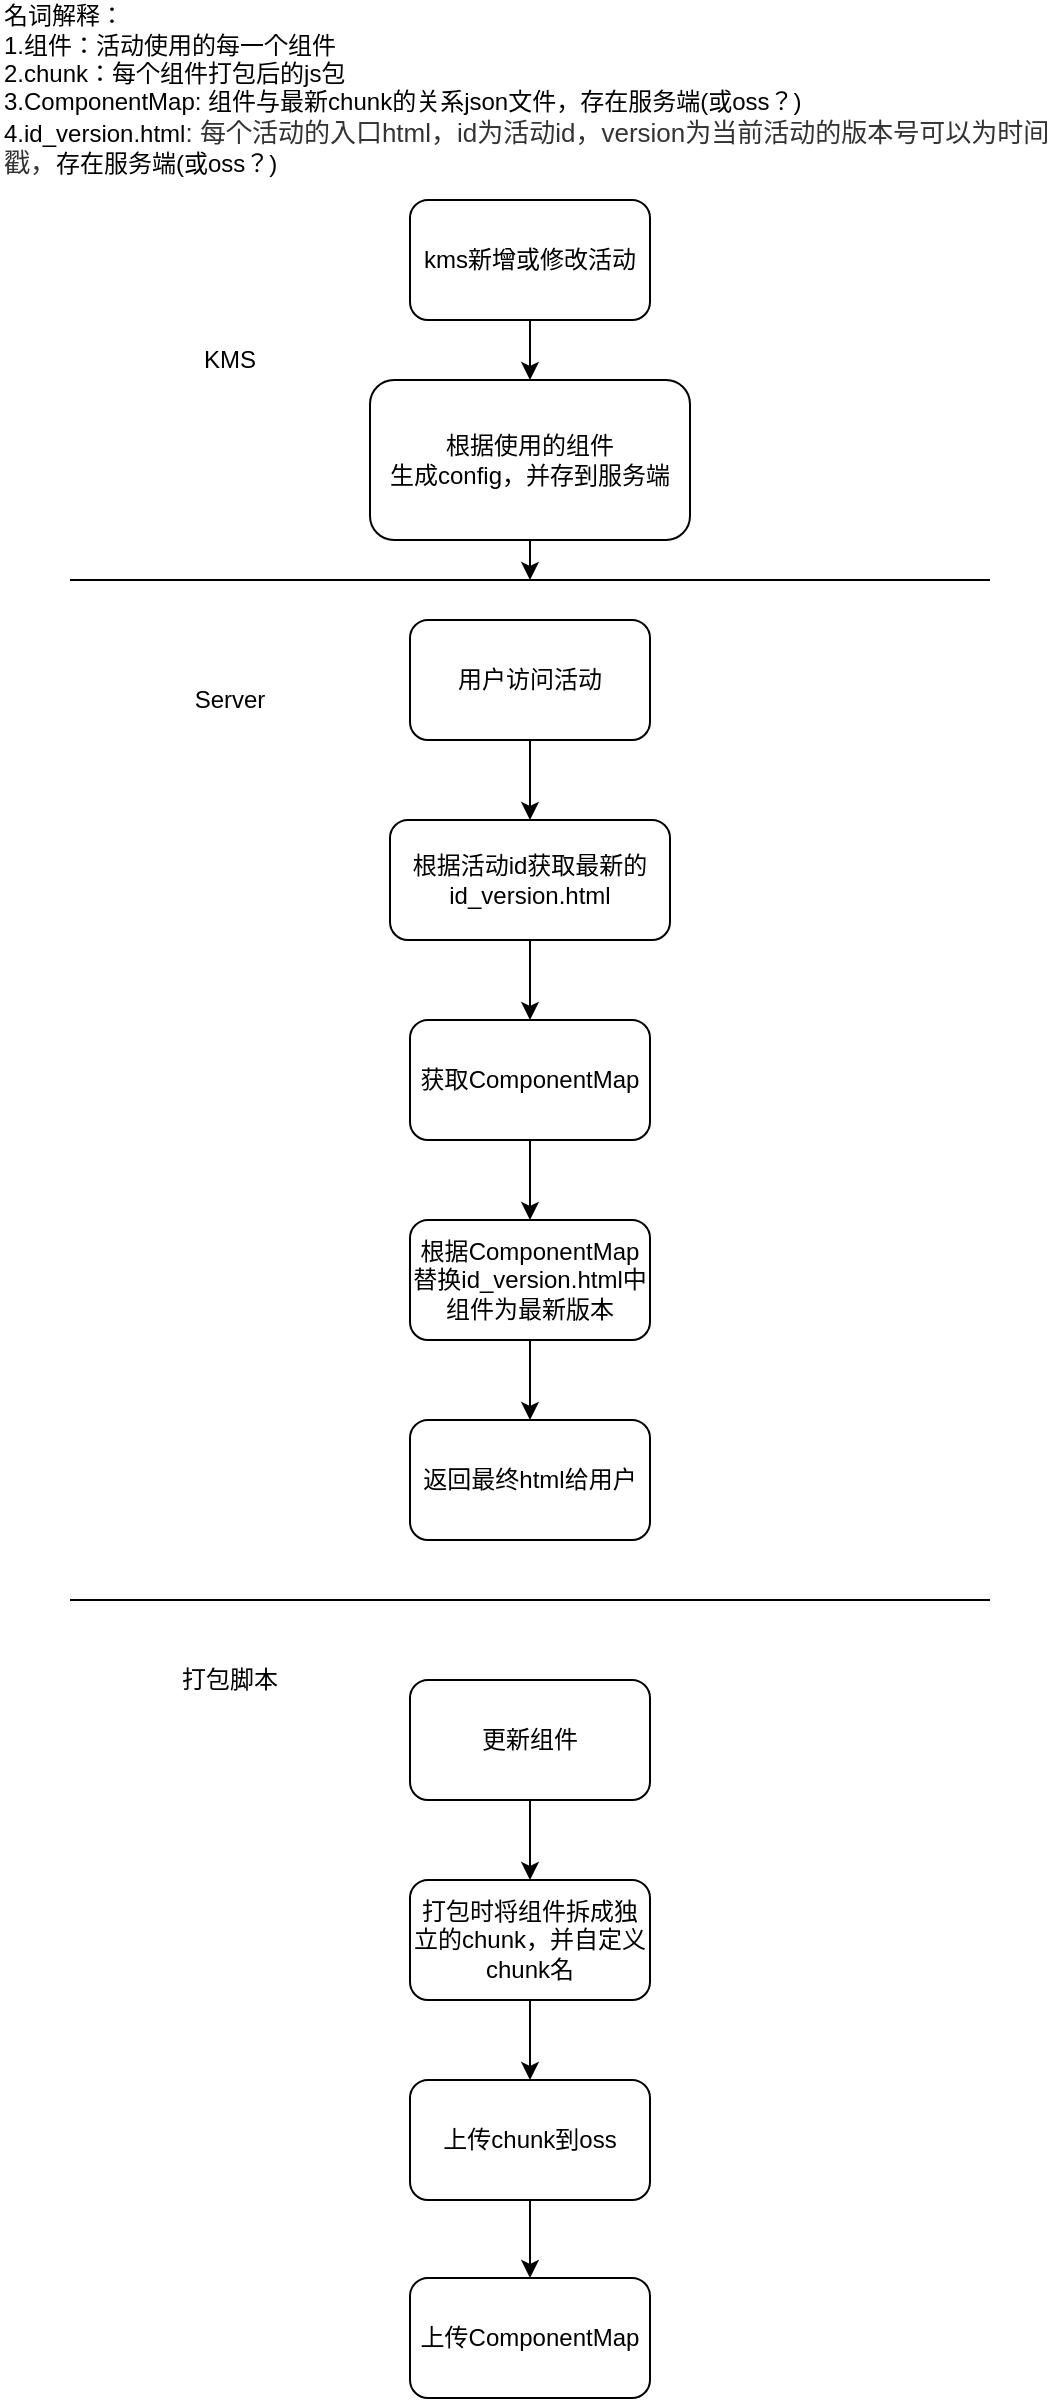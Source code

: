 <mxfile version="14.1.1" type="github">
  <diagram id="Gp_EaB6_PZH0gp3SlLvs" name="Page-1">
    <mxGraphModel dx="967" dy="770" grid="1" gridSize="10" guides="1" tooltips="1" connect="1" arrows="1" fold="1" page="1" pageScale="1" pageWidth="827" pageHeight="1169" math="0" shadow="0">
      <root>
        <mxCell id="0" />
        <mxCell id="1" parent="0" />
        <mxCell id="z8YunSZ-U5_ePwNcyrDc-4" value="" style="edgeStyle=orthogonalEdgeStyle;rounded=0;orthogonalLoop=1;jettySize=auto;html=1;" parent="1" source="z8YunSZ-U5_ePwNcyrDc-1" target="z8YunSZ-U5_ePwNcyrDc-2" edge="1">
          <mxGeometry relative="1" as="geometry" />
        </mxCell>
        <mxCell id="z8YunSZ-U5_ePwNcyrDc-1" value="kms新增或修改活动" style="rounded=1;whiteSpace=wrap;html=1;" parent="1" vertex="1">
          <mxGeometry x="260" y="100" width="120" height="60" as="geometry" />
        </mxCell>
        <mxCell id="z8YunSZ-U5_ePwNcyrDc-5" value="" style="edgeStyle=orthogonalEdgeStyle;rounded=0;orthogonalLoop=1;jettySize=auto;html=1;" parent="1" source="z8YunSZ-U5_ePwNcyrDc-2" edge="1">
          <mxGeometry relative="1" as="geometry">
            <mxPoint x="320" y="290" as="targetPoint" />
          </mxGeometry>
        </mxCell>
        <mxCell id="z8YunSZ-U5_ePwNcyrDc-2" value="根据使用的&lt;span style=&quot;text-align: left&quot;&gt;组件&lt;/span&gt;&lt;br&gt;&lt;div style=&quot;text-align: left&quot;&gt;&lt;span&gt;生成config，&lt;/span&gt;&lt;span&gt;并存到服务端&lt;/span&gt;&lt;/div&gt;" style="rounded=1;whiteSpace=wrap;html=1;" parent="1" vertex="1">
          <mxGeometry x="240" y="190" width="160" height="80" as="geometry" />
        </mxCell>
        <mxCell id="z8YunSZ-U5_ePwNcyrDc-7" value="" style="endArrow=none;html=1;" parent="1" edge="1">
          <mxGeometry width="50" height="50" relative="1" as="geometry">
            <mxPoint x="90" y="290" as="sourcePoint" />
            <mxPoint x="550" y="290" as="targetPoint" />
          </mxGeometry>
        </mxCell>
        <mxCell id="z8YunSZ-U5_ePwNcyrDc-8" value="KMS" style="text;html=1;strokeColor=none;fillColor=none;align=center;verticalAlign=middle;whiteSpace=wrap;rounded=0;" parent="1" vertex="1">
          <mxGeometry x="150" y="170" width="40" height="20" as="geometry" />
        </mxCell>
        <mxCell id="z8YunSZ-U5_ePwNcyrDc-9" value="Server" style="text;html=1;strokeColor=none;fillColor=none;align=center;verticalAlign=middle;whiteSpace=wrap;rounded=0;" parent="1" vertex="1">
          <mxGeometry x="150" y="340" width="40" height="20" as="geometry" />
        </mxCell>
        <mxCell id="z8YunSZ-U5_ePwNcyrDc-24" value="" style="edgeStyle=orthogonalEdgeStyle;rounded=0;orthogonalLoop=1;jettySize=auto;html=1;" parent="1" source="z8YunSZ-U5_ePwNcyrDc-10" target="z8YunSZ-U5_ePwNcyrDc-23" edge="1">
          <mxGeometry relative="1" as="geometry" />
        </mxCell>
        <mxCell id="z8YunSZ-U5_ePwNcyrDc-10" value="根据活动id获取最新的&lt;span style=&quot;text-align: left&quot;&gt;id_version.html&lt;/span&gt;" style="rounded=1;whiteSpace=wrap;html=1;fillColor=#FFFFFFFF;" parent="1" vertex="1">
          <mxGeometry x="250" y="410" width="140" height="60" as="geometry" />
        </mxCell>
        <mxCell id="g0dTSssyI51B3dvX1-tZ-2" value="" style="edgeStyle=orthogonalEdgeStyle;rounded=0;orthogonalLoop=1;jettySize=auto;html=1;" parent="1" source="z8YunSZ-U5_ePwNcyrDc-14" target="z8YunSZ-U5_ePwNcyrDc-15" edge="1">
          <mxGeometry relative="1" as="geometry" />
        </mxCell>
        <mxCell id="z8YunSZ-U5_ePwNcyrDc-14" value="打包时将组件拆成独立的chunk，并自定义chunk名" style="rounded=1;whiteSpace=wrap;html=1;fillColor=#FFFFFFFF;" parent="1" vertex="1">
          <mxGeometry x="260" y="940" width="120" height="60" as="geometry" />
        </mxCell>
        <mxCell id="g0dTSssyI51B3dvX1-tZ-4" value="" style="edgeStyle=orthogonalEdgeStyle;rounded=0;orthogonalLoop=1;jettySize=auto;html=1;" parent="1" source="z8YunSZ-U5_ePwNcyrDc-15" target="g0dTSssyI51B3dvX1-tZ-3" edge="1">
          <mxGeometry relative="1" as="geometry" />
        </mxCell>
        <mxCell id="z8YunSZ-U5_ePwNcyrDc-15" value="上传chunk到oss" style="rounded=1;whiteSpace=wrap;html=1;fillColor=#FFFFFFFF;" parent="1" vertex="1">
          <mxGeometry x="260" y="1040" width="120" height="60" as="geometry" />
        </mxCell>
        <mxCell id="g0dTSssyI51B3dvX1-tZ-1" value="" style="edgeStyle=orthogonalEdgeStyle;rounded=0;orthogonalLoop=1;jettySize=auto;html=1;" parent="1" source="z8YunSZ-U5_ePwNcyrDc-16" target="z8YunSZ-U5_ePwNcyrDc-14" edge="1">
          <mxGeometry relative="1" as="geometry" />
        </mxCell>
        <mxCell id="z8YunSZ-U5_ePwNcyrDc-16" value="更新组件" style="rounded=1;whiteSpace=wrap;html=1;fillColor=#FFFFFFFF;" parent="1" vertex="1">
          <mxGeometry x="260" y="840" width="120" height="60" as="geometry" />
        </mxCell>
        <mxCell id="z8YunSZ-U5_ePwNcyrDc-17" value="名词解释：&lt;br&gt;1.组件：活动使用的每一个组件&lt;br&gt;2.chunk：每个组件打包后的js包&lt;br&gt;3.ComponentMap: 组件与最新chunk的关系json文件，存在服务端(或oss？)&lt;br&gt;4.id_version.html&lt;span style=&quot;color: rgb(51 , 51 , 51) ; font-family: &amp;#34;arial&amp;#34; , sans-serif ; font-size: 13px ; background-color: rgb(255 , 255 , 255)&quot;&gt;: 每个活动的入口html，id为活动id，version为当前活动的版本号可以为时间戳，&lt;/span&gt;存在服务端(或oss？)" style="text;html=1;strokeColor=none;fillColor=none;align=left;verticalAlign=middle;whiteSpace=wrap;rounded=0;" parent="1" vertex="1">
          <mxGeometry x="55" width="530" height="90" as="geometry" />
        </mxCell>
        <mxCell id="z8YunSZ-U5_ePwNcyrDc-22" value="" style="edgeStyle=orthogonalEdgeStyle;rounded=0;orthogonalLoop=1;jettySize=auto;html=1;" parent="1" source="z8YunSZ-U5_ePwNcyrDc-21" target="z8YunSZ-U5_ePwNcyrDc-10" edge="1">
          <mxGeometry relative="1" as="geometry" />
        </mxCell>
        <mxCell id="z8YunSZ-U5_ePwNcyrDc-21" value="用户访问活动" style="rounded=1;whiteSpace=wrap;html=1;fillColor=#FFFFFFFF;align=center;" parent="1" vertex="1">
          <mxGeometry x="260" y="310" width="120" height="60" as="geometry" />
        </mxCell>
        <mxCell id="z8YunSZ-U5_ePwNcyrDc-26" value="" style="edgeStyle=orthogonalEdgeStyle;rounded=0;orthogonalLoop=1;jettySize=auto;html=1;" parent="1" source="z8YunSZ-U5_ePwNcyrDc-23" target="z8YunSZ-U5_ePwNcyrDc-25" edge="1">
          <mxGeometry relative="1" as="geometry" />
        </mxCell>
        <mxCell id="z8YunSZ-U5_ePwNcyrDc-23" value="获取&lt;span style=&quot;text-align: left&quot;&gt;ComponentMap&lt;/span&gt;" style="rounded=1;whiteSpace=wrap;html=1;fillColor=#FFFFFFFF;align=center;" parent="1" vertex="1">
          <mxGeometry x="260" y="510" width="120" height="60" as="geometry" />
        </mxCell>
        <mxCell id="z8YunSZ-U5_ePwNcyrDc-28" value="" style="edgeStyle=orthogonalEdgeStyle;rounded=0;orthogonalLoop=1;jettySize=auto;html=1;" parent="1" source="z8YunSZ-U5_ePwNcyrDc-25" target="z8YunSZ-U5_ePwNcyrDc-27" edge="1">
          <mxGeometry relative="1" as="geometry" />
        </mxCell>
        <mxCell id="z8YunSZ-U5_ePwNcyrDc-25" value="根据&lt;span style=&quot;text-align: left&quot;&gt;ComponentMap&lt;/span&gt;&lt;br&gt;替换&lt;span style=&quot;text-align: left&quot;&gt;id_version.html中组件为最新版本&lt;/span&gt;" style="rounded=1;whiteSpace=wrap;html=1;fillColor=#FFFFFFFF;align=center;" parent="1" vertex="1">
          <mxGeometry x="260" y="610" width="120" height="60" as="geometry" />
        </mxCell>
        <mxCell id="z8YunSZ-U5_ePwNcyrDc-27" value="返回最终html给用户" style="rounded=1;whiteSpace=wrap;html=1;fillColor=#FFFFFFFF;align=center;" parent="1" vertex="1">
          <mxGeometry x="260" y="710" width="120" height="60" as="geometry" />
        </mxCell>
        <mxCell id="g0dTSssyI51B3dvX1-tZ-3" value="&lt;div style=&quot;text-align: center&quot;&gt;&lt;span style=&quot;text-align: left&quot;&gt;上传ComponentMap&lt;/span&gt;&lt;/div&gt;" style="rounded=1;whiteSpace=wrap;html=1;" parent="1" vertex="1">
          <mxGeometry x="260" y="1139" width="120" height="60" as="geometry" />
        </mxCell>
        <mxCell id="g0dTSssyI51B3dvX1-tZ-5" value="" style="endArrow=none;html=1;" parent="1" edge="1">
          <mxGeometry width="50" height="50" relative="1" as="geometry">
            <mxPoint x="90" y="800" as="sourcePoint" />
            <mxPoint x="550" y="800" as="targetPoint" />
          </mxGeometry>
        </mxCell>
        <mxCell id="g0dTSssyI51B3dvX1-tZ-6" value="打包脚本" style="text;html=1;strokeColor=none;fillColor=none;align=center;verticalAlign=middle;whiteSpace=wrap;rounded=0;" parent="1" vertex="1">
          <mxGeometry x="145" y="830" width="50" height="20" as="geometry" />
        </mxCell>
      </root>
    </mxGraphModel>
  </diagram>
</mxfile>
